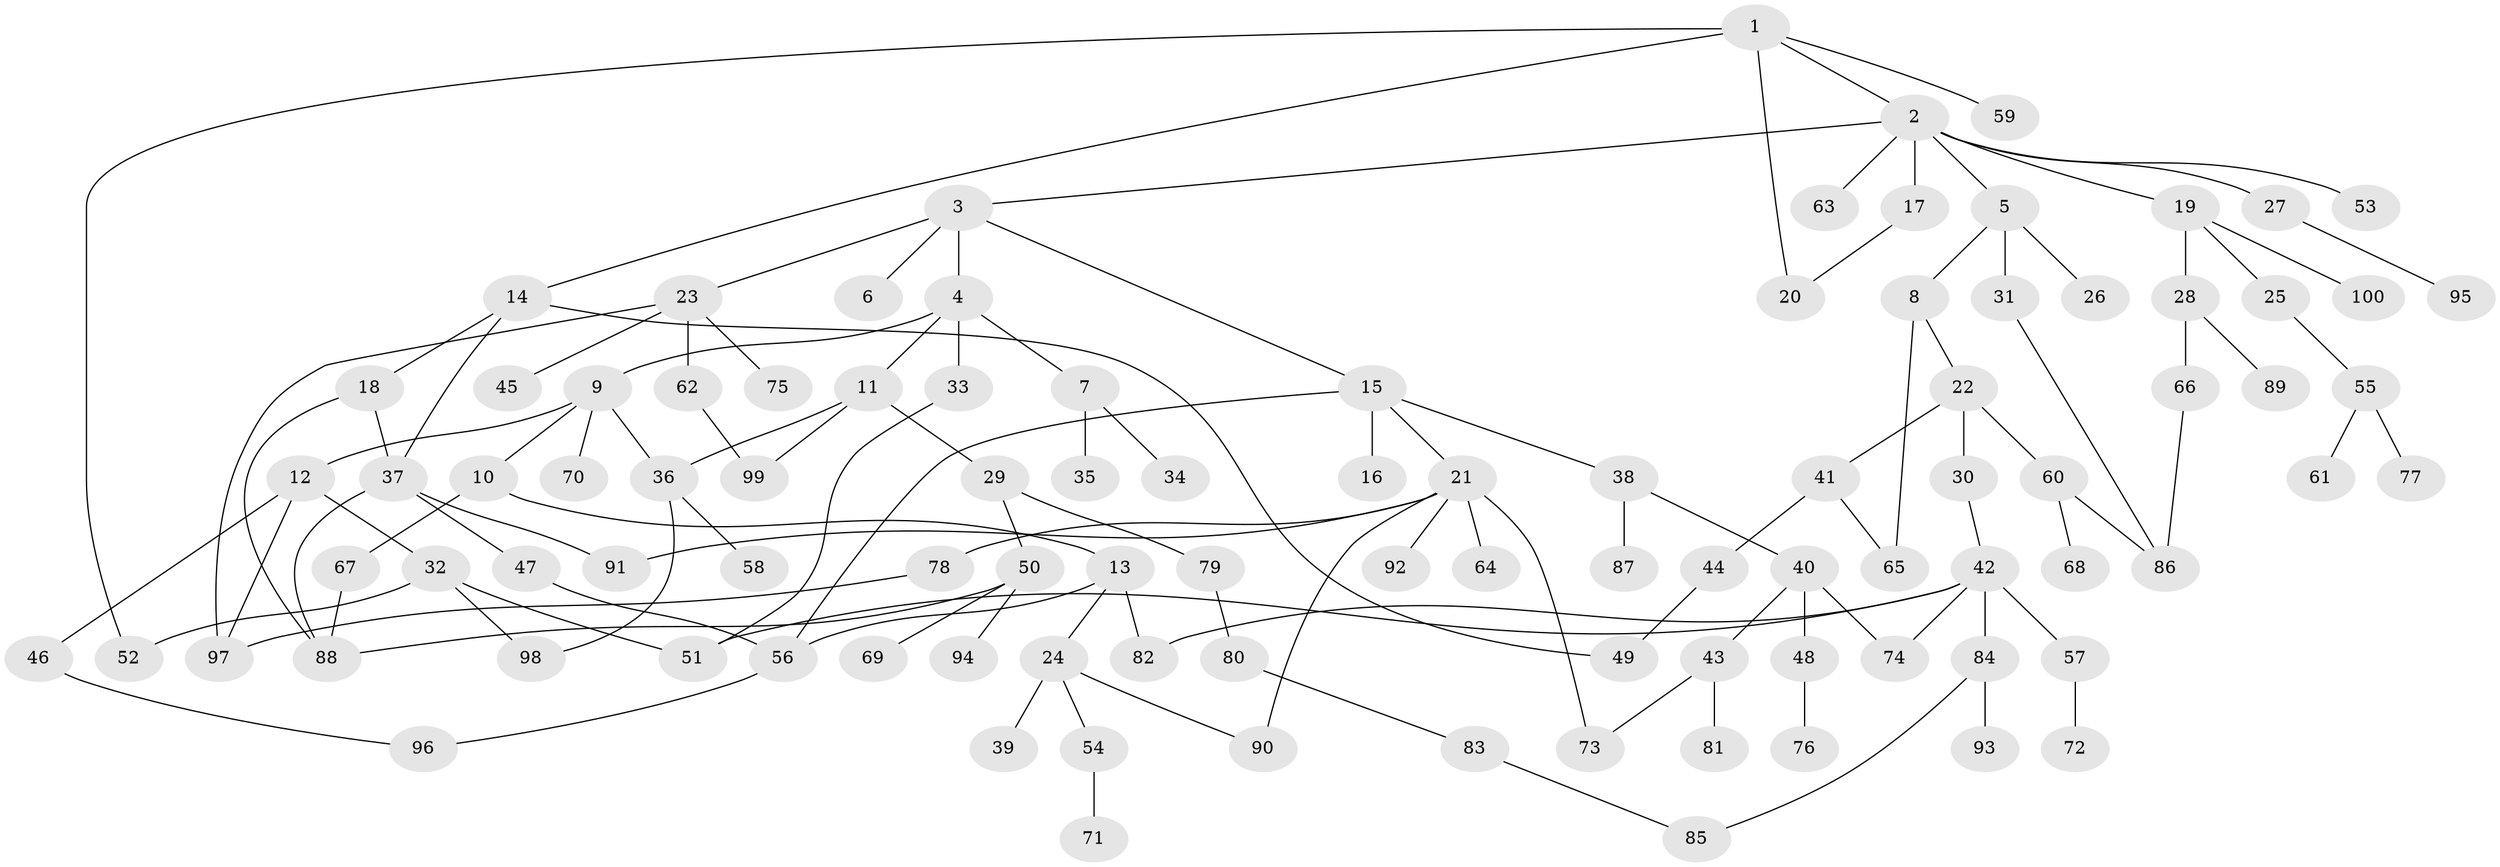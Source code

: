 // Generated by graph-tools (version 1.1) at 2025/38/02/21/25 10:38:51]
// undirected, 100 vertices, 125 edges
graph export_dot {
graph [start="1"]
  node [color=gray90,style=filled];
  1;
  2;
  3;
  4;
  5;
  6;
  7;
  8;
  9;
  10;
  11;
  12;
  13;
  14;
  15;
  16;
  17;
  18;
  19;
  20;
  21;
  22;
  23;
  24;
  25;
  26;
  27;
  28;
  29;
  30;
  31;
  32;
  33;
  34;
  35;
  36;
  37;
  38;
  39;
  40;
  41;
  42;
  43;
  44;
  45;
  46;
  47;
  48;
  49;
  50;
  51;
  52;
  53;
  54;
  55;
  56;
  57;
  58;
  59;
  60;
  61;
  62;
  63;
  64;
  65;
  66;
  67;
  68;
  69;
  70;
  71;
  72;
  73;
  74;
  75;
  76;
  77;
  78;
  79;
  80;
  81;
  82;
  83;
  84;
  85;
  86;
  87;
  88;
  89;
  90;
  91;
  92;
  93;
  94;
  95;
  96;
  97;
  98;
  99;
  100;
  1 -- 2;
  1 -- 14;
  1 -- 20;
  1 -- 52;
  1 -- 59;
  2 -- 3;
  2 -- 5;
  2 -- 17;
  2 -- 19;
  2 -- 27;
  2 -- 53;
  2 -- 63;
  3 -- 4;
  3 -- 6;
  3 -- 15;
  3 -- 23;
  4 -- 7;
  4 -- 9;
  4 -- 11;
  4 -- 33;
  5 -- 8;
  5 -- 26;
  5 -- 31;
  7 -- 34;
  7 -- 35;
  8 -- 22;
  8 -- 65;
  9 -- 10;
  9 -- 12;
  9 -- 36;
  9 -- 70;
  10 -- 13;
  10 -- 67;
  11 -- 29;
  11 -- 99;
  11 -- 36;
  12 -- 32;
  12 -- 46;
  12 -- 97;
  13 -- 24;
  13 -- 56;
  13 -- 82;
  14 -- 18;
  14 -- 37;
  14 -- 49;
  15 -- 16;
  15 -- 21;
  15 -- 38;
  15 -- 56;
  17 -- 20;
  18 -- 88;
  18 -- 37;
  19 -- 25;
  19 -- 28;
  19 -- 100;
  21 -- 64;
  21 -- 78;
  21 -- 90;
  21 -- 91;
  21 -- 92;
  21 -- 73;
  22 -- 30;
  22 -- 41;
  22 -- 60;
  23 -- 45;
  23 -- 62;
  23 -- 75;
  23 -- 97;
  24 -- 39;
  24 -- 54;
  24 -- 90;
  25 -- 55;
  27 -- 95;
  28 -- 66;
  28 -- 89;
  29 -- 50;
  29 -- 79;
  30 -- 42;
  31 -- 86;
  32 -- 98;
  32 -- 52;
  32 -- 51;
  33 -- 51;
  36 -- 58;
  36 -- 98;
  37 -- 47;
  37 -- 91;
  37 -- 88;
  38 -- 40;
  38 -- 87;
  40 -- 43;
  40 -- 48;
  40 -- 74;
  41 -- 44;
  41 -- 65;
  42 -- 57;
  42 -- 74;
  42 -- 82;
  42 -- 84;
  42 -- 51;
  43 -- 73;
  43 -- 81;
  44 -- 49;
  46 -- 96;
  47 -- 56;
  48 -- 76;
  50 -- 69;
  50 -- 94;
  50 -- 88;
  54 -- 71;
  55 -- 61;
  55 -- 77;
  56 -- 96;
  57 -- 72;
  60 -- 68;
  60 -- 86;
  62 -- 99;
  66 -- 86;
  67 -- 88;
  78 -- 97;
  79 -- 80;
  80 -- 83;
  83 -- 85;
  84 -- 85;
  84 -- 93;
}
